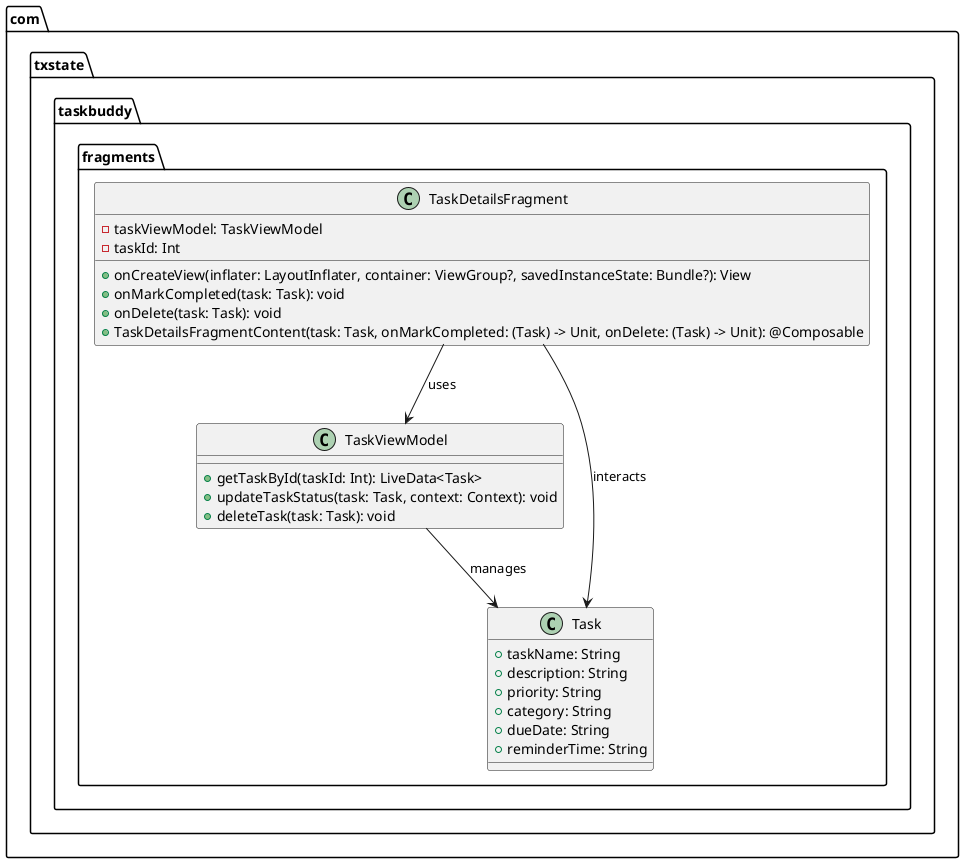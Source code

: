 @startuml

package com.txstate.taskbuddy.fragments {

    class TaskDetailsFragment {
        -taskViewModel: TaskViewModel
        -taskId: Int

        +onCreateView(inflater: LayoutInflater, container: ViewGroup?, savedInstanceState: Bundle?): View
        +onMarkCompleted(task: Task): void
        +onDelete(task: Task): void
        +TaskDetailsFragmentContent(task: Task, onMarkCompleted: (Task) -> Unit, onDelete: (Task) -> Unit): @Composable
    }

    class TaskViewModel {
        +getTaskById(taskId: Int): LiveData<Task>
        +updateTaskStatus(task: Task, context: Context): void
        +deleteTask(task: Task): void
    }

    class Task {
        +taskName: String
        +description: String
        +priority: String
        +category: String
        +dueDate: String
        +reminderTime: String
    }

    TaskDetailsFragment --> TaskViewModel : uses
    TaskViewModel --> Task : manages
    TaskDetailsFragment --> Task : interacts
}

@enduml
